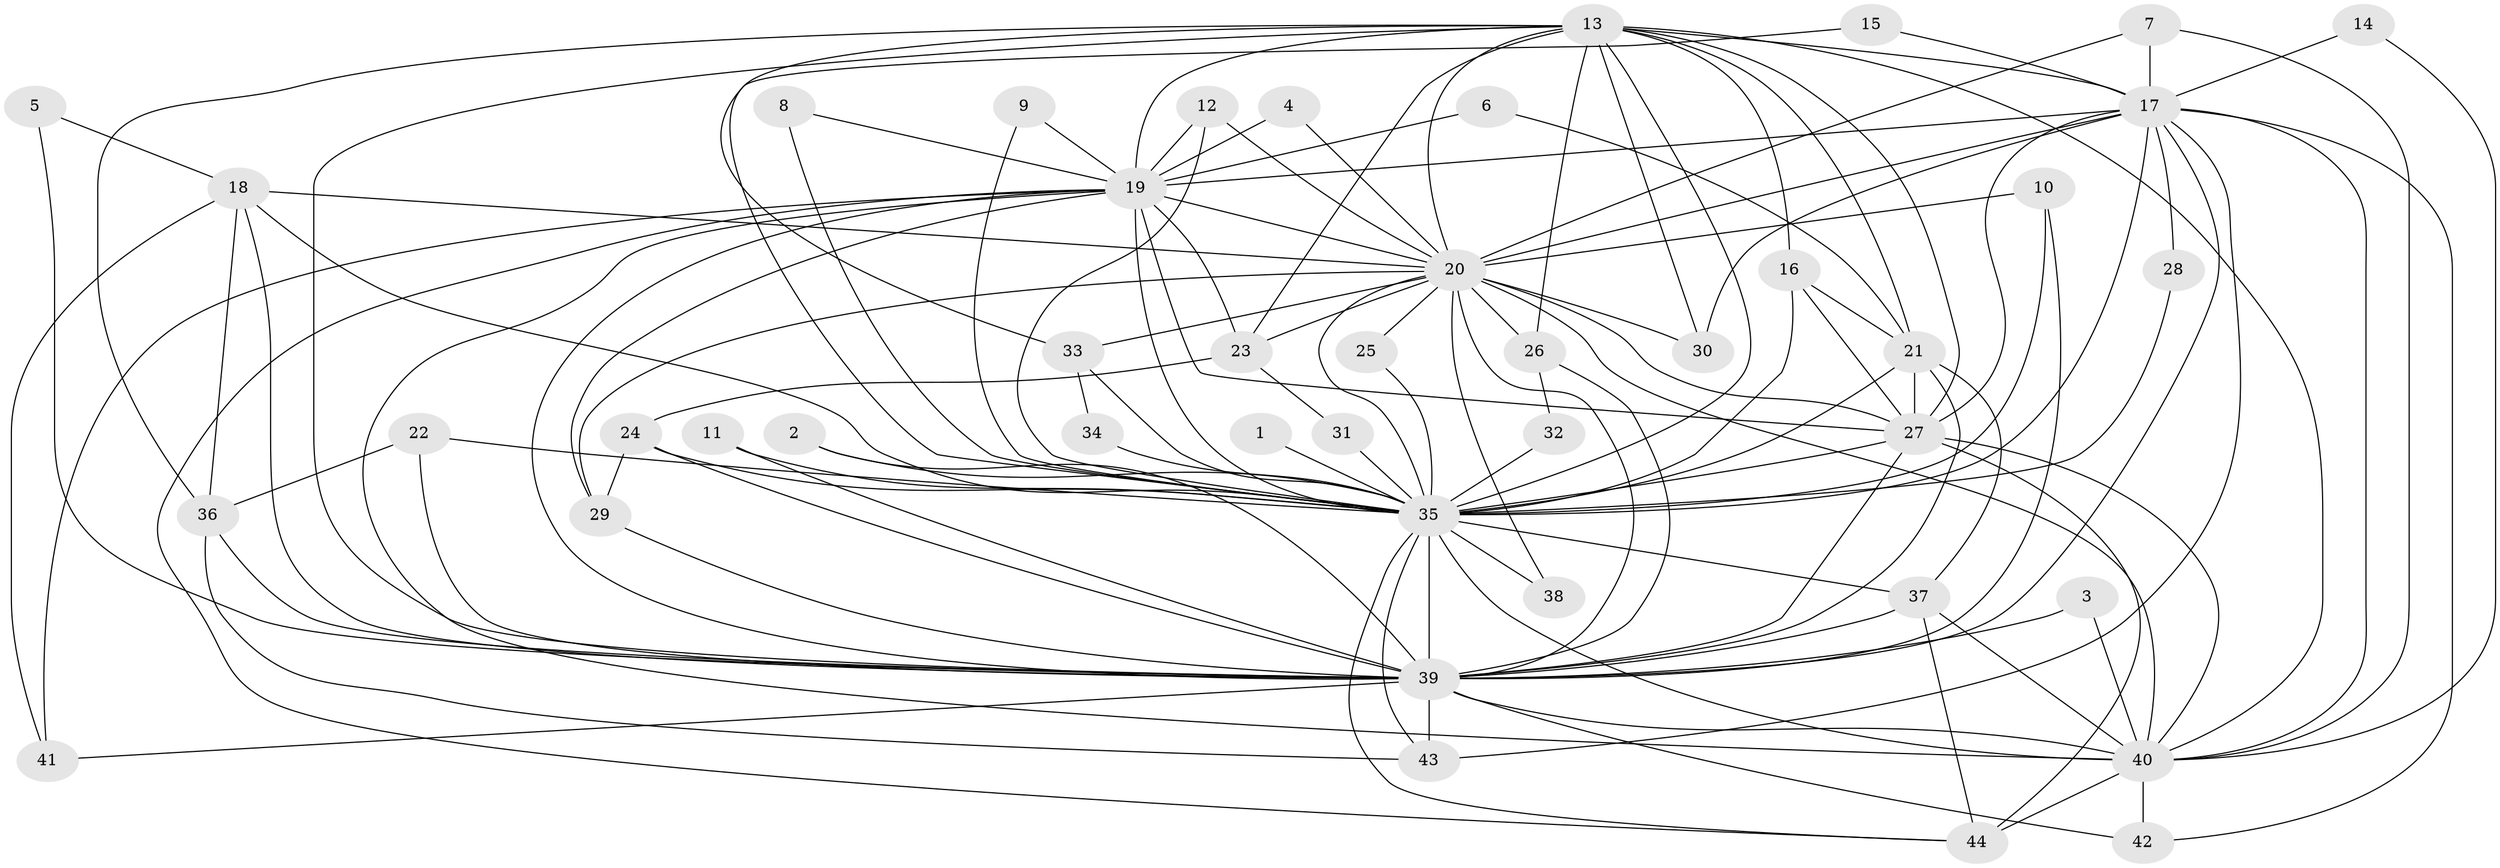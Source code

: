 // original degree distribution, {25: 0.011363636363636364, 12: 0.011363636363636364, 21: 0.03409090909090909, 17: 0.022727272727272728, 23: 0.011363636363636364, 18: 0.011363636363636364, 19: 0.011363636363636364, 3: 0.18181818181818182, 2: 0.5568181818181818, 5: 0.022727272727272728, 8: 0.011363636363636364, 6: 0.022727272727272728, 4: 0.09090909090909091}
// Generated by graph-tools (version 1.1) at 2025/49/03/09/25 03:49:43]
// undirected, 44 vertices, 125 edges
graph export_dot {
graph [start="1"]
  node [color=gray90,style=filled];
  1;
  2;
  3;
  4;
  5;
  6;
  7;
  8;
  9;
  10;
  11;
  12;
  13;
  14;
  15;
  16;
  17;
  18;
  19;
  20;
  21;
  22;
  23;
  24;
  25;
  26;
  27;
  28;
  29;
  30;
  31;
  32;
  33;
  34;
  35;
  36;
  37;
  38;
  39;
  40;
  41;
  42;
  43;
  44;
  1 -- 35 [weight=1.0];
  2 -- 35 [weight=1.0];
  2 -- 39 [weight=1.0];
  3 -- 39 [weight=1.0];
  3 -- 40 [weight=1.0];
  4 -- 19 [weight=1.0];
  4 -- 20 [weight=1.0];
  5 -- 18 [weight=1.0];
  5 -- 39 [weight=1.0];
  6 -- 19 [weight=1.0];
  6 -- 21 [weight=1.0];
  7 -- 17 [weight=1.0];
  7 -- 20 [weight=1.0];
  7 -- 40 [weight=1.0];
  8 -- 19 [weight=1.0];
  8 -- 35 [weight=1.0];
  9 -- 19 [weight=1.0];
  9 -- 35 [weight=1.0];
  10 -- 20 [weight=1.0];
  10 -- 35 [weight=1.0];
  10 -- 39 [weight=1.0];
  11 -- 35 [weight=1.0];
  11 -- 39 [weight=1.0];
  12 -- 19 [weight=1.0];
  12 -- 20 [weight=1.0];
  12 -- 35 [weight=1.0];
  13 -- 16 [weight=1.0];
  13 -- 17 [weight=2.0];
  13 -- 19 [weight=1.0];
  13 -- 20 [weight=1.0];
  13 -- 21 [weight=1.0];
  13 -- 23 [weight=1.0];
  13 -- 26 [weight=1.0];
  13 -- 27 [weight=1.0];
  13 -- 30 [weight=1.0];
  13 -- 33 [weight=1.0];
  13 -- 35 [weight=2.0];
  13 -- 36 [weight=1.0];
  13 -- 39 [weight=2.0];
  13 -- 40 [weight=1.0];
  14 -- 17 [weight=1.0];
  14 -- 40 [weight=1.0];
  15 -- 17 [weight=1.0];
  15 -- 35 [weight=1.0];
  16 -- 21 [weight=1.0];
  16 -- 27 [weight=1.0];
  16 -- 35 [weight=1.0];
  17 -- 19 [weight=1.0];
  17 -- 20 [weight=2.0];
  17 -- 27 [weight=1.0];
  17 -- 28 [weight=1.0];
  17 -- 30 [weight=1.0];
  17 -- 35 [weight=3.0];
  17 -- 39 [weight=2.0];
  17 -- 40 [weight=1.0];
  17 -- 42 [weight=1.0];
  17 -- 43 [weight=1.0];
  18 -- 20 [weight=1.0];
  18 -- 35 [weight=1.0];
  18 -- 36 [weight=1.0];
  18 -- 39 [weight=1.0];
  18 -- 41 [weight=1.0];
  19 -- 20 [weight=1.0];
  19 -- 23 [weight=1.0];
  19 -- 27 [weight=1.0];
  19 -- 29 [weight=1.0];
  19 -- 35 [weight=2.0];
  19 -- 39 [weight=2.0];
  19 -- 40 [weight=1.0];
  19 -- 41 [weight=1.0];
  19 -- 44 [weight=1.0];
  20 -- 23 [weight=1.0];
  20 -- 25 [weight=1.0];
  20 -- 26 [weight=1.0];
  20 -- 27 [weight=1.0];
  20 -- 29 [weight=1.0];
  20 -- 30 [weight=1.0];
  20 -- 33 [weight=1.0];
  20 -- 35 [weight=2.0];
  20 -- 38 [weight=1.0];
  20 -- 39 [weight=4.0];
  20 -- 40 [weight=1.0];
  21 -- 27 [weight=1.0];
  21 -- 35 [weight=3.0];
  21 -- 37 [weight=1.0];
  21 -- 39 [weight=1.0];
  22 -- 35 [weight=1.0];
  22 -- 36 [weight=1.0];
  22 -- 39 [weight=1.0];
  23 -- 24 [weight=1.0];
  23 -- 31 [weight=1.0];
  24 -- 29 [weight=1.0];
  24 -- 35 [weight=1.0];
  24 -- 39 [weight=1.0];
  25 -- 35 [weight=1.0];
  26 -- 32 [weight=1.0];
  26 -- 39 [weight=1.0];
  27 -- 35 [weight=2.0];
  27 -- 39 [weight=2.0];
  27 -- 40 [weight=1.0];
  27 -- 44 [weight=1.0];
  28 -- 35 [weight=1.0];
  29 -- 39 [weight=1.0];
  31 -- 35 [weight=1.0];
  32 -- 35 [weight=1.0];
  33 -- 34 [weight=1.0];
  33 -- 35 [weight=1.0];
  34 -- 35 [weight=1.0];
  35 -- 37 [weight=1.0];
  35 -- 38 [weight=1.0];
  35 -- 39 [weight=5.0];
  35 -- 40 [weight=2.0];
  35 -- 43 [weight=1.0];
  35 -- 44 [weight=1.0];
  36 -- 39 [weight=1.0];
  36 -- 43 [weight=1.0];
  37 -- 39 [weight=1.0];
  37 -- 40 [weight=1.0];
  37 -- 44 [weight=2.0];
  39 -- 40 [weight=3.0];
  39 -- 41 [weight=1.0];
  39 -- 42 [weight=1.0];
  39 -- 43 [weight=3.0];
  40 -- 42 [weight=1.0];
  40 -- 44 [weight=1.0];
}
